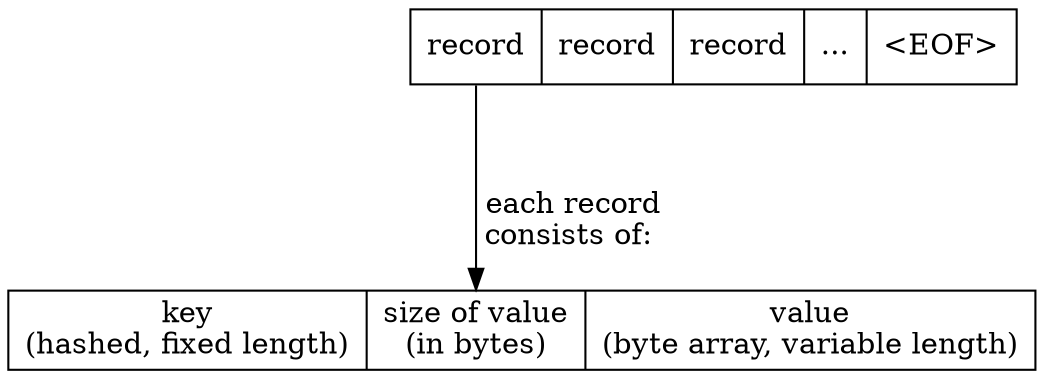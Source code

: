 // inspired by: https://graphviz.org/doc/info/shapes.html#record

digraph data {
    node [shape=record];
    records [label="<f0>record|<f1>record|<f2>record|<f3> ... |<f4>\<EOF\>"];
    struct [label="<f0>key\n(hashed, fixed length)|<f1>size of value\n(in bytes)|<f2>value\n(byte array, variable length)"];
    records:f0 -> struct:f1 [label="\n\l each record\lconsists of:"];
}
